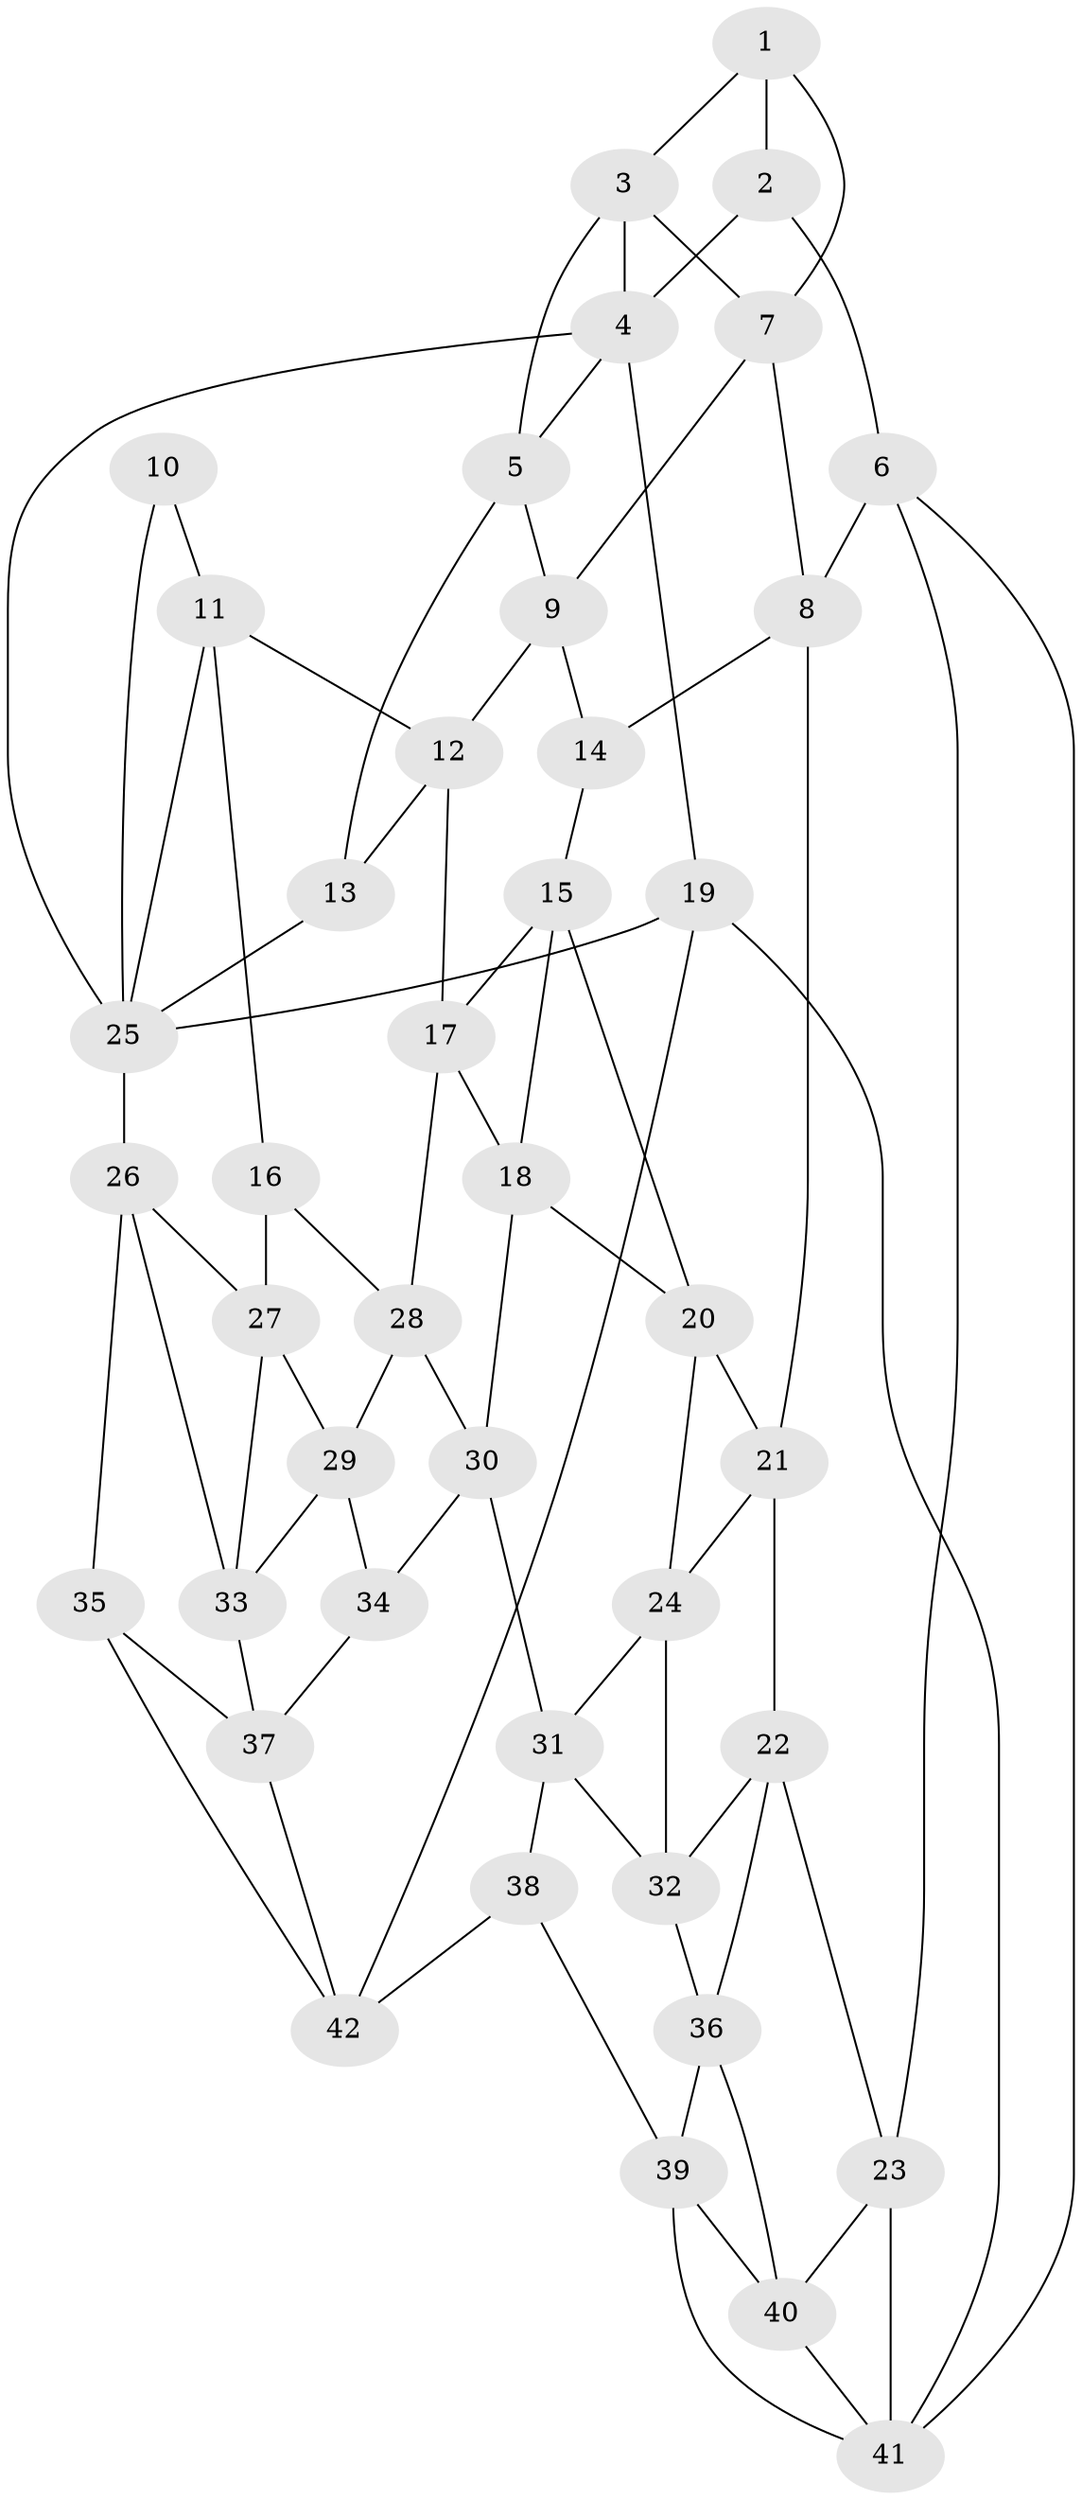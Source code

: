 // original degree distribution, {3: 0.03614457831325301, 4: 0.20481927710843373, 6: 0.1927710843373494, 5: 0.5662650602409639}
// Generated by graph-tools (version 1.1) at 2025/51/03/09/25 03:51:05]
// undirected, 42 vertices, 81 edges
graph export_dot {
graph [start="1"]
  node [color=gray90,style=filled];
  1;
  2;
  3;
  4;
  5;
  6;
  7;
  8;
  9;
  10;
  11;
  12;
  13;
  14;
  15;
  16;
  17;
  18;
  19;
  20;
  21;
  22;
  23;
  24;
  25;
  26;
  27;
  28;
  29;
  30;
  31;
  32;
  33;
  34;
  35;
  36;
  37;
  38;
  39;
  40;
  41;
  42;
  1 -- 2 [weight=1.0];
  1 -- 3 [weight=1.0];
  1 -- 7 [weight=1.0];
  2 -- 4 [weight=1.0];
  2 -- 6 [weight=2.0];
  3 -- 4 [weight=1.0];
  3 -- 5 [weight=1.0];
  3 -- 7 [weight=1.0];
  4 -- 5 [weight=1.0];
  4 -- 19 [weight=1.0];
  4 -- 25 [weight=1.0];
  5 -- 9 [weight=1.0];
  5 -- 13 [weight=1.0];
  6 -- 8 [weight=1.0];
  6 -- 23 [weight=1.0];
  6 -- 41 [weight=1.0];
  7 -- 8 [weight=1.0];
  7 -- 9 [weight=1.0];
  8 -- 14 [weight=1.0];
  8 -- 21 [weight=1.0];
  9 -- 12 [weight=1.0];
  9 -- 14 [weight=1.0];
  10 -- 11 [weight=1.0];
  10 -- 25 [weight=1.0];
  11 -- 12 [weight=1.0];
  11 -- 16 [weight=1.0];
  11 -- 25 [weight=1.0];
  12 -- 13 [weight=1.0];
  12 -- 17 [weight=1.0];
  13 -- 25 [weight=1.0];
  14 -- 15 [weight=1.0];
  15 -- 17 [weight=1.0];
  15 -- 18 [weight=1.0];
  15 -- 20 [weight=1.0];
  16 -- 27 [weight=1.0];
  16 -- 28 [weight=1.0];
  17 -- 18 [weight=1.0];
  17 -- 28 [weight=1.0];
  18 -- 20 [weight=1.0];
  18 -- 30 [weight=1.0];
  19 -- 25 [weight=1.0];
  19 -- 41 [weight=1.0];
  19 -- 42 [weight=1.0];
  20 -- 21 [weight=1.0];
  20 -- 24 [weight=1.0];
  21 -- 22 [weight=1.0];
  21 -- 24 [weight=1.0];
  22 -- 23 [weight=1.0];
  22 -- 32 [weight=1.0];
  22 -- 36 [weight=1.0];
  23 -- 40 [weight=1.0];
  23 -- 41 [weight=1.0];
  24 -- 31 [weight=1.0];
  24 -- 32 [weight=1.0];
  25 -- 26 [weight=1.0];
  26 -- 27 [weight=1.0];
  26 -- 33 [weight=1.0];
  26 -- 35 [weight=1.0];
  27 -- 29 [weight=1.0];
  27 -- 33 [weight=1.0];
  28 -- 29 [weight=1.0];
  28 -- 30 [weight=1.0];
  29 -- 33 [weight=1.0];
  29 -- 34 [weight=1.0];
  30 -- 31 [weight=1.0];
  30 -- 34 [weight=1.0];
  31 -- 32 [weight=1.0];
  31 -- 38 [weight=1.0];
  32 -- 36 [weight=1.0];
  33 -- 37 [weight=1.0];
  34 -- 37 [weight=1.0];
  35 -- 37 [weight=1.0];
  35 -- 42 [weight=1.0];
  36 -- 39 [weight=1.0];
  36 -- 40 [weight=1.0];
  37 -- 42 [weight=1.0];
  38 -- 39 [weight=1.0];
  38 -- 42 [weight=1.0];
  39 -- 40 [weight=1.0];
  39 -- 41 [weight=1.0];
  40 -- 41 [weight=1.0];
}
